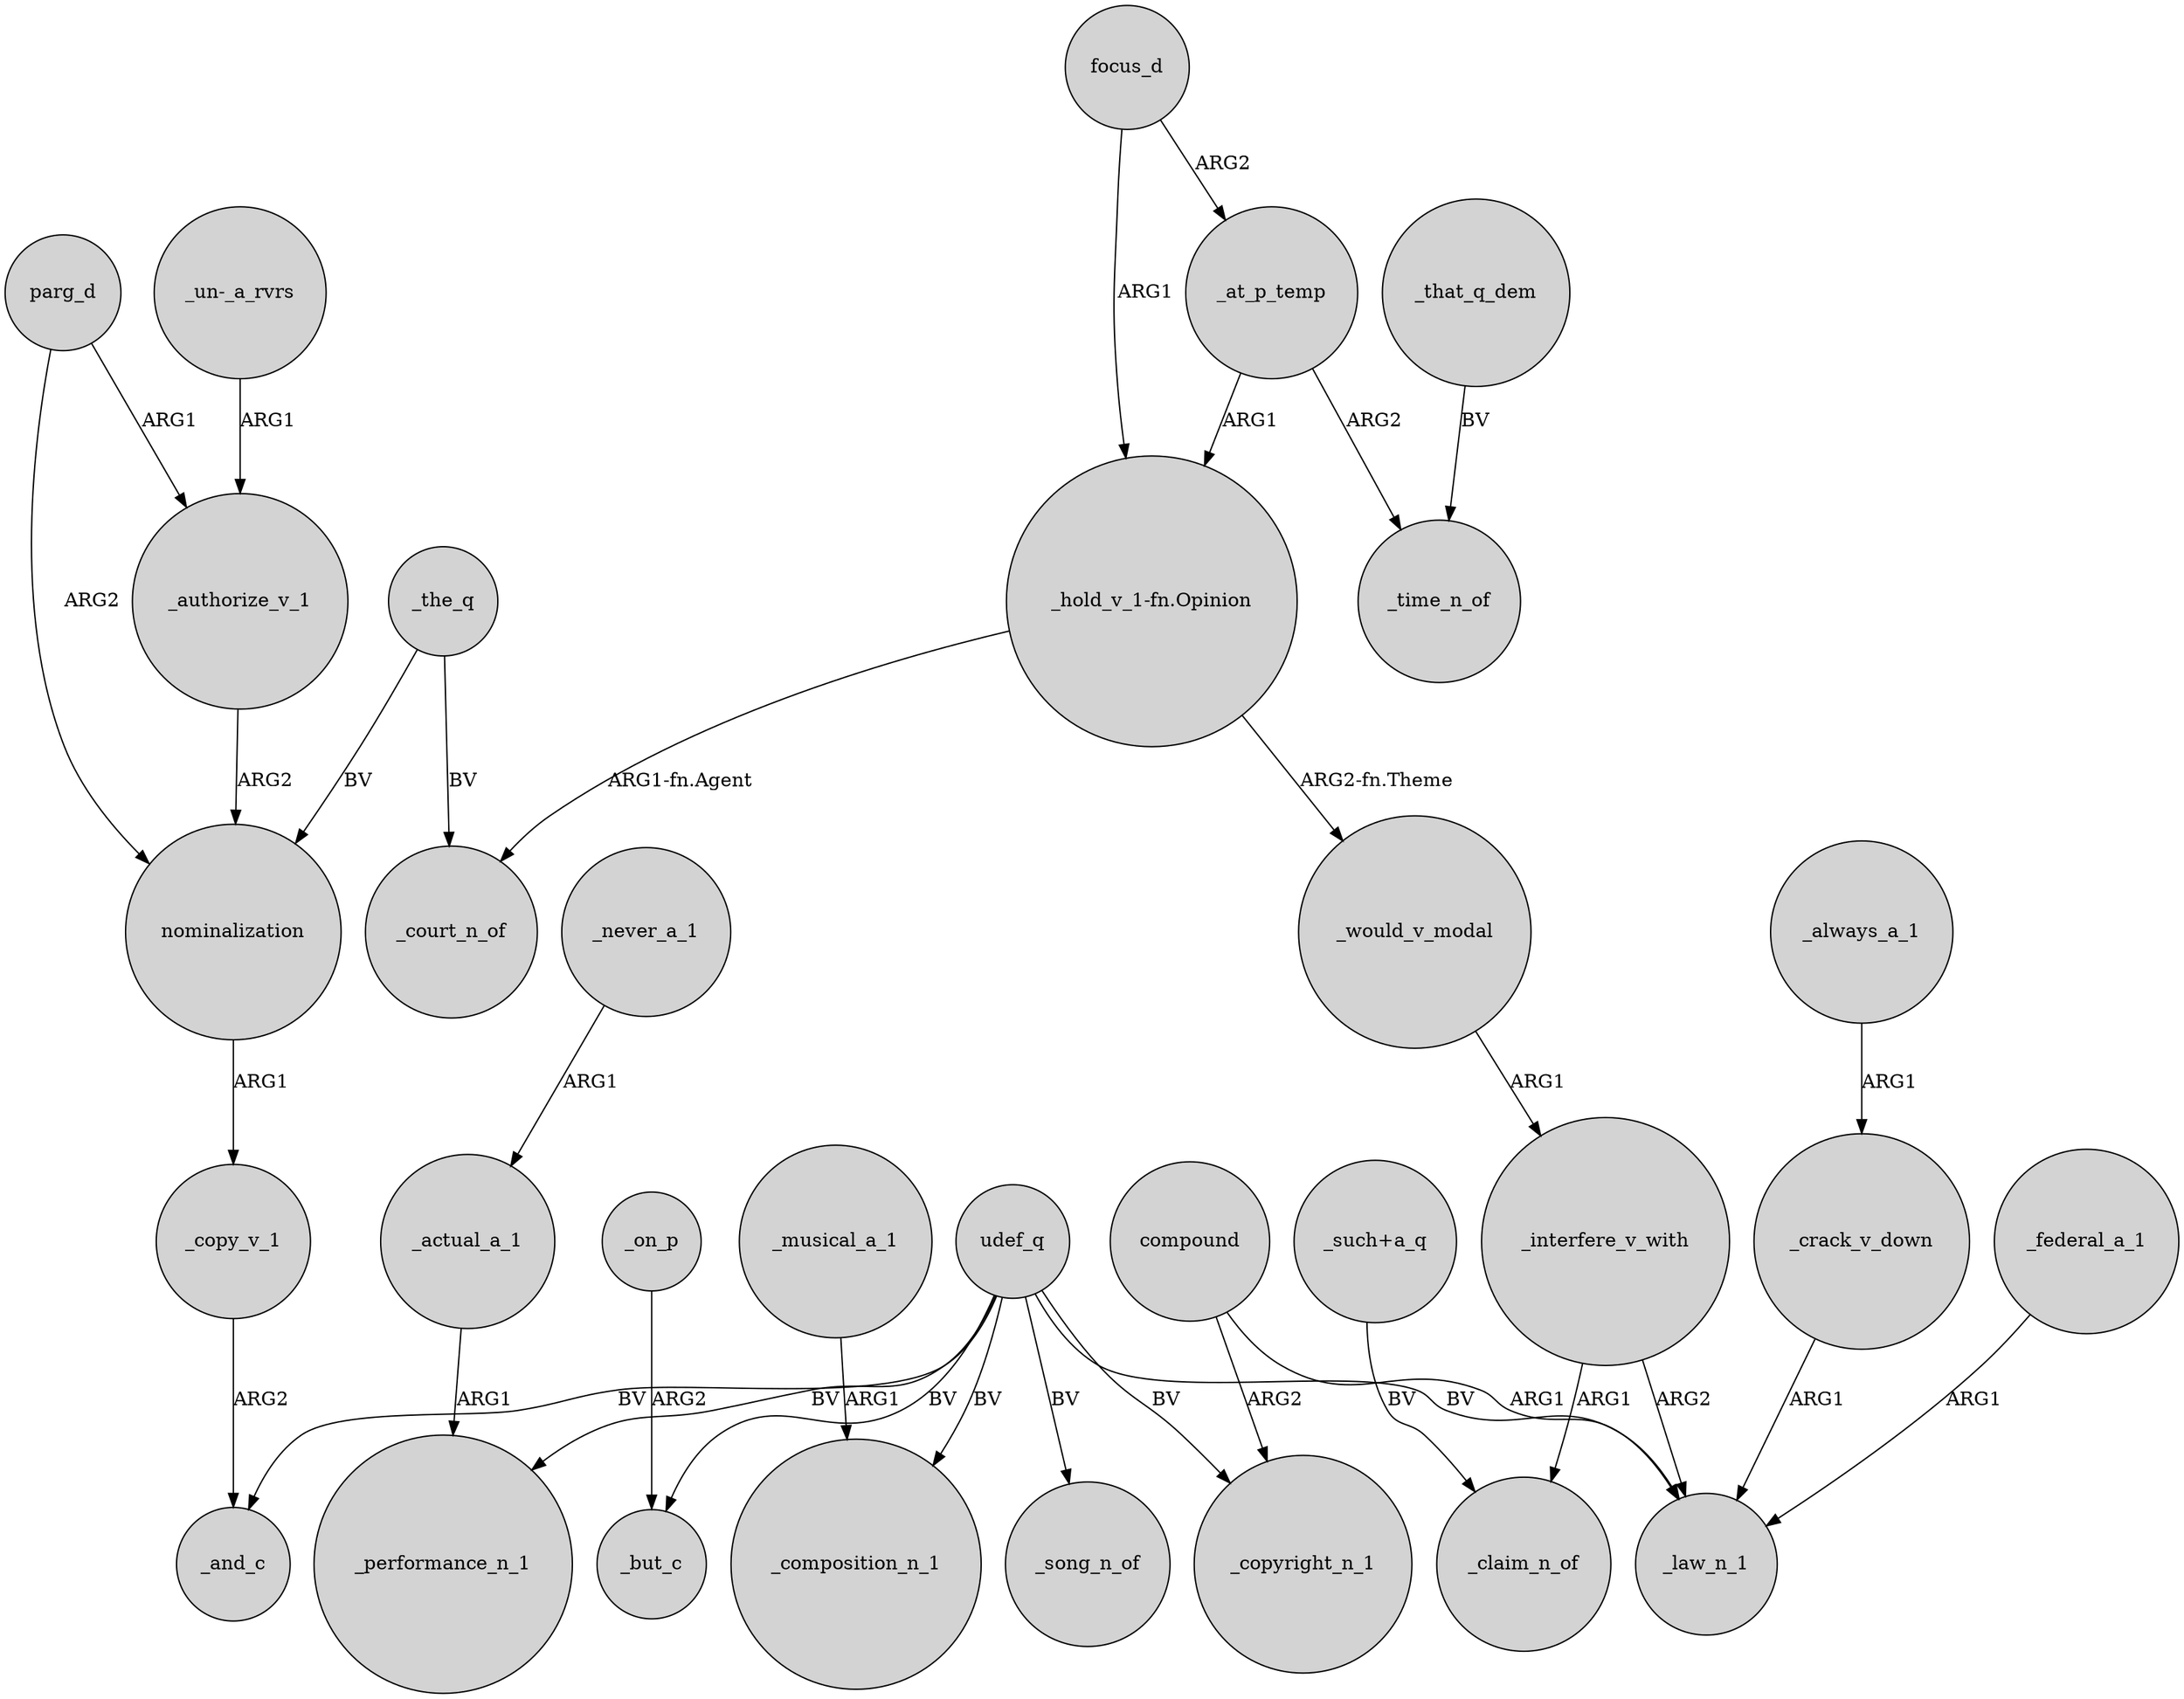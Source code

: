 digraph {
	node [shape=circle style=filled]
	_crack_v_down -> _law_n_1 [label=ARG1]
	focus_d -> _at_p_temp [label=ARG2]
	"_such+a_q" -> _claim_n_of [label=BV]
	_that_q_dem -> _time_n_of [label=BV]
	nominalization -> _copy_v_1 [label=ARG1]
	_at_p_temp -> "_hold_v_1-fn.Opinion" [label=ARG1]
	_the_q -> _court_n_of [label=BV]
	_at_p_temp -> _time_n_of [label=ARG2]
	_would_v_modal -> _interfere_v_with [label=ARG1]
	udef_q -> _law_n_1 [label=BV]
	_never_a_1 -> _actual_a_1 [label=ARG1]
	_interfere_v_with -> _claim_n_of [label=ARG1]
	udef_q -> _performance_n_1 [label=BV]
	_interfere_v_with -> _law_n_1 [label=ARG2]
	_actual_a_1 -> _performance_n_1 [label=ARG1]
	"_hold_v_1-fn.Opinion" -> _court_n_of [label="ARG1-fn.Agent"]
	_authorize_v_1 -> nominalization [label=ARG2]
	parg_d -> _authorize_v_1 [label=ARG1]
	parg_d -> nominalization [label=ARG2]
	_always_a_1 -> _crack_v_down [label=ARG1]
	_musical_a_1 -> _composition_n_1 [label=ARG1]
	"_hold_v_1-fn.Opinion" -> _would_v_modal [label="ARG2-fn.Theme"]
	_on_p -> _but_c [label=ARG2]
	"_un-_a_rvrs" -> _authorize_v_1 [label=ARG1]
	_federal_a_1 -> _law_n_1 [label=ARG1]
	udef_q -> _copyright_n_1 [label=BV]
	compound -> _law_n_1 [label=ARG1]
	_copy_v_1 -> _and_c [label=ARG2]
	udef_q -> _and_c [label=BV]
	udef_q -> _composition_n_1 [label=BV]
	udef_q -> _song_n_of [label=BV]
	udef_q -> _but_c [label=BV]
	_the_q -> nominalization [label=BV]
	compound -> _copyright_n_1 [label=ARG2]
	focus_d -> "_hold_v_1-fn.Opinion" [label=ARG1]
}
